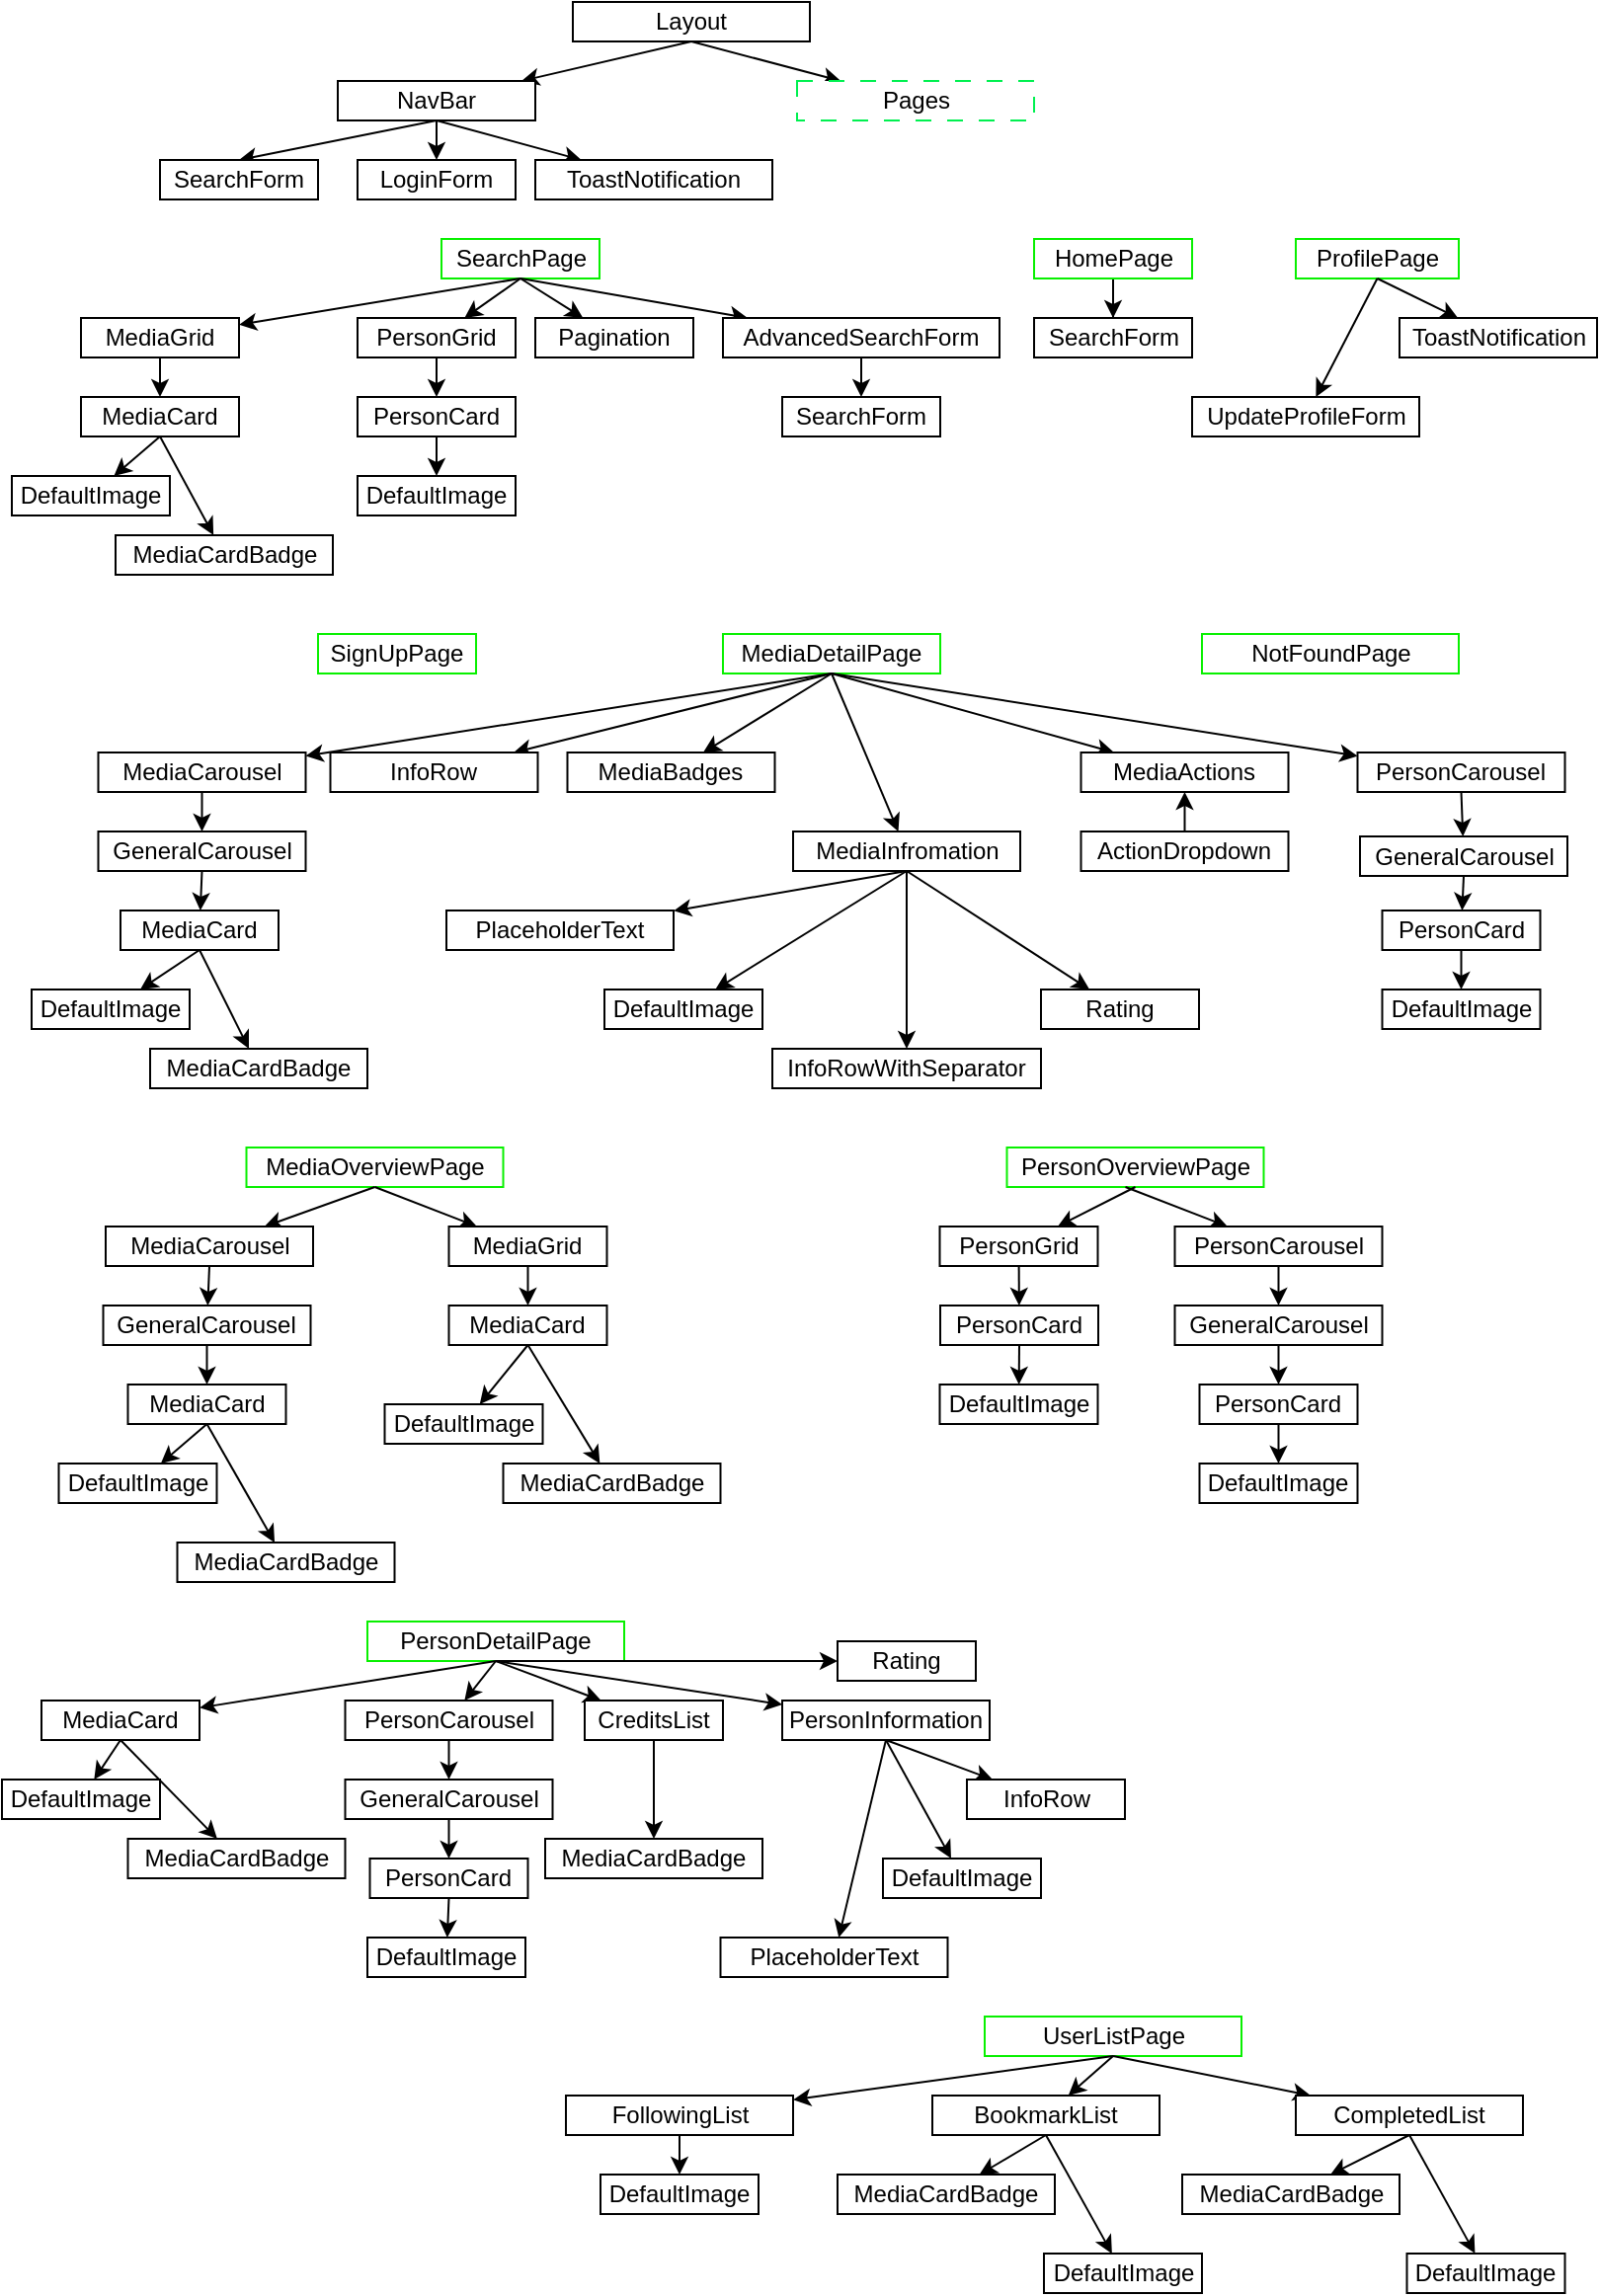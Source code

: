 <mxfile>
    <diagram name="Page-1" id="cZ-DaemptlBfaPjxXRJj">
        <mxGraphModel dx="994" dy="800" grid="1" gridSize="10" guides="1" tooltips="1" connect="1" arrows="1" fold="1" page="1" pageScale="1" pageWidth="827" pageHeight="1169" math="0" shadow="0">
            <root>
                <mxCell id="0"/>
                <mxCell id="1" parent="0"/>
                <mxCell id="qsmpyEzLBEVBjYXQlAnU-1" value="Layout" style="rounded=0;whiteSpace=wrap;html=1;" parent="1" vertex="1">
                    <mxGeometry x="294" width="120" height="20" as="geometry"/>
                </mxCell>
                <mxCell id="170" style="edgeStyle=none;html=1;entryX=0.5;entryY=1;entryDx=0;entryDy=0;startArrow=classic;startFill=1;endArrow=none;endFill=0;" edge="1" parent="1" source="qsmpyEzLBEVBjYXQlAnU-2" target="qsmpyEzLBEVBjYXQlAnU-1">
                    <mxGeometry relative="1" as="geometry"/>
                </mxCell>
                <mxCell id="qsmpyEzLBEVBjYXQlAnU-2" value="NavBar" style="whiteSpace=wrap;html=1;" parent="1" vertex="1">
                    <mxGeometry x="175" y="40" width="100" height="20" as="geometry"/>
                </mxCell>
                <mxCell id="qsmpyEzLBEVBjYXQlAnU-15" style="edgeStyle=orthogonalEdgeStyle;rounded=0;orthogonalLoop=1;jettySize=auto;html=1;entryX=0.5;entryY=0;entryDx=0;entryDy=0;" parent="1" source="qsmpyEzLBEVBjYXQlAnU-6" target="qsmpyEzLBEVBjYXQlAnU-14" edge="1">
                    <mxGeometry relative="1" as="geometry"/>
                </mxCell>
                <mxCell id="qsmpyEzLBEVBjYXQlAnU-6" value="HomePage" style="whiteSpace=wrap;html=1;strokeColor=#08F000;" parent="1" vertex="1">
                    <mxGeometry x="527.5" y="120" width="80" height="20" as="geometry"/>
                </mxCell>
                <mxCell id="qsmpyEzLBEVBjYXQlAnU-7" value="SearchPage" style="whiteSpace=wrap;html=1;strokeColor=#08F000;" parent="1" vertex="1">
                    <mxGeometry x="227.5" y="120" width="80" height="20" as="geometry"/>
                </mxCell>
                <mxCell id="qsmpyEzLBEVBjYXQlAnU-8" value="SignUpPage" style="whiteSpace=wrap;html=1;strokeColor=#08F000;" parent="1" vertex="1">
                    <mxGeometry x="165" y="320" width="80" height="20" as="geometry"/>
                </mxCell>
                <mxCell id="169" style="edgeStyle=none;html=1;entryX=0.5;entryY=1;entryDx=0;entryDy=0;startArrow=classic;startFill=1;endArrow=none;endFill=0;" edge="1" parent="1" source="qsmpyEzLBEVBjYXQlAnU-9" target="qsmpyEzLBEVBjYXQlAnU-1">
                    <mxGeometry relative="1" as="geometry"/>
                </mxCell>
                <mxCell id="qsmpyEzLBEVBjYXQlAnU-9" value="Pages" style="whiteSpace=wrap;html=1;dashed=1;dashPattern=8 8;strokeColor=#00F050;" parent="1" vertex="1">
                    <mxGeometry x="407.5" y="40" width="120" height="20" as="geometry"/>
                </mxCell>
                <mxCell id="qsmpyEzLBEVBjYXQlAnU-14" value="SearchForm" style="whiteSpace=wrap;html=1;" parent="1" vertex="1">
                    <mxGeometry x="527.5" y="160" width="80" height="20" as="geometry"/>
                </mxCell>
                <mxCell id="3" style="edgeStyle=none;html=1;exitX=0.5;exitY=0;exitDx=0;exitDy=0;entryX=0.5;entryY=1;entryDx=0;entryDy=0;endArrow=none;endFill=0;startArrow=classic;startFill=1;" edge="1" parent="1" source="2" target="qsmpyEzLBEVBjYXQlAnU-2">
                    <mxGeometry relative="1" as="geometry"/>
                </mxCell>
                <mxCell id="2" value="SearchForm" style="whiteSpace=wrap;html=1;" vertex="1" parent="1">
                    <mxGeometry x="85" y="80" width="80" height="20" as="geometry"/>
                </mxCell>
                <mxCell id="8" style="edgeStyle=none;html=1;entryX=0.5;entryY=1;entryDx=0;entryDy=0;startArrow=classic;startFill=1;endArrow=none;endFill=0;" edge="1" parent="1" source="4" target="qsmpyEzLBEVBjYXQlAnU-7">
                    <mxGeometry relative="1" as="geometry"/>
                </mxCell>
                <mxCell id="4" value="MediaGrid" style="whiteSpace=wrap;html=1;" vertex="1" parent="1">
                    <mxGeometry x="45" y="160" width="80" height="20" as="geometry"/>
                </mxCell>
                <mxCell id="9" style="edgeStyle=none;html=1;startArrow=classic;startFill=1;endArrow=none;endFill=0;entryX=0.5;entryY=1;entryDx=0;entryDy=0;" edge="1" parent="1" source="5" target="qsmpyEzLBEVBjYXQlAnU-7">
                    <mxGeometry relative="1" as="geometry">
                        <mxPoint x="355" y="190" as="targetPoint"/>
                    </mxGeometry>
                </mxCell>
                <mxCell id="5" value="PersonGrid" style="whiteSpace=wrap;html=1;" vertex="1" parent="1">
                    <mxGeometry x="185" y="160" width="80" height="20" as="geometry"/>
                </mxCell>
                <mxCell id="10" style="edgeStyle=none;html=1;entryX=0.5;entryY=1;entryDx=0;entryDy=0;startArrow=classic;startFill=1;endArrow=none;endFill=0;" edge="1" parent="1" source="6" target="qsmpyEzLBEVBjYXQlAnU-7">
                    <mxGeometry relative="1" as="geometry"/>
                </mxCell>
                <mxCell id="6" value="Pagination" style="whiteSpace=wrap;html=1;" vertex="1" parent="1">
                    <mxGeometry x="275" y="160" width="80" height="20" as="geometry"/>
                </mxCell>
                <mxCell id="11" style="edgeStyle=none;html=1;entryX=0.5;entryY=1;entryDx=0;entryDy=0;startArrow=classic;startFill=1;endArrow=none;endFill=0;" edge="1" parent="1" source="7" target="qsmpyEzLBEVBjYXQlAnU-7">
                    <mxGeometry relative="1" as="geometry"/>
                </mxCell>
                <mxCell id="7" value="AdvancedSearchForm" style="whiteSpace=wrap;html=1;" vertex="1" parent="1">
                    <mxGeometry x="370" y="160" width="140" height="20" as="geometry"/>
                </mxCell>
                <mxCell id="15" style="edgeStyle=none;html=1;entryX=0.5;entryY=1;entryDx=0;entryDy=0;startArrow=classic;startFill=1;endArrow=none;endFill=0;" edge="1" parent="1" source="12" target="4">
                    <mxGeometry relative="1" as="geometry"/>
                </mxCell>
                <mxCell id="12" value="MediaCard" style="whiteSpace=wrap;html=1;" vertex="1" parent="1">
                    <mxGeometry x="45" y="200" width="80" height="20" as="geometry"/>
                </mxCell>
                <mxCell id="17" style="edgeStyle=none;html=1;startArrow=classic;startFill=1;endArrow=none;endFill=0;" edge="1" parent="1" source="16" target="5">
                    <mxGeometry relative="1" as="geometry"/>
                </mxCell>
                <mxCell id="16" value="PersonCard" style="whiteSpace=wrap;html=1;" vertex="1" parent="1">
                    <mxGeometry x="185" y="200" width="80" height="20" as="geometry"/>
                </mxCell>
                <mxCell id="21" style="edgeStyle=none;html=1;entryX=0.5;entryY=1;entryDx=0;entryDy=0;startArrow=classic;startFill=1;endArrow=none;endFill=0;" edge="1" parent="1" source="18" target="12">
                    <mxGeometry relative="1" as="geometry"/>
                </mxCell>
                <mxCell id="18" value="MediaCardBadge" style="whiteSpace=wrap;html=1;" vertex="1" parent="1">
                    <mxGeometry x="62.5" y="270" width="110" height="20" as="geometry"/>
                </mxCell>
                <mxCell id="20" style="edgeStyle=none;html=1;entryX=0.5;entryY=1;entryDx=0;entryDy=0;startArrow=classic;startFill=1;endArrow=none;endFill=0;" edge="1" parent="1" source="19" target="12">
                    <mxGeometry relative="1" as="geometry"/>
                </mxCell>
                <mxCell id="19" value="DefaultImage" style="whiteSpace=wrap;html=1;" vertex="1" parent="1">
                    <mxGeometry x="10" y="240" width="80" height="20" as="geometry"/>
                </mxCell>
                <mxCell id="23" style="edgeStyle=none;html=1;entryX=0.5;entryY=1;entryDx=0;entryDy=0;startArrow=classic;startFill=1;endArrow=none;endFill=0;" edge="1" parent="1" source="22" target="16">
                    <mxGeometry relative="1" as="geometry"/>
                </mxCell>
                <mxCell id="22" value="DefaultImage" style="whiteSpace=wrap;html=1;" vertex="1" parent="1">
                    <mxGeometry x="185" y="240" width="80" height="20" as="geometry"/>
                </mxCell>
                <mxCell id="171" style="edgeStyle=none;html=1;entryX=0.5;entryY=1;entryDx=0;entryDy=0;startArrow=classic;startFill=1;endArrow=none;endFill=0;" edge="1" parent="1" source="24" target="qsmpyEzLBEVBjYXQlAnU-2">
                    <mxGeometry relative="1" as="geometry"/>
                </mxCell>
                <mxCell id="24" value="LoginForm" style="whiteSpace=wrap;html=1;" vertex="1" parent="1">
                    <mxGeometry x="185" y="80" width="80" height="20" as="geometry"/>
                </mxCell>
                <mxCell id="26" style="edgeStyle=none;html=1;entryX=0.5;entryY=1;entryDx=0;entryDy=0;startArrow=classic;startFill=1;endArrow=none;endFill=0;" edge="1" parent="1" source="25" target="qsmpyEzLBEVBjYXQlAnU-2">
                    <mxGeometry relative="1" as="geometry"/>
                </mxCell>
                <mxCell id="25" value="ToastNotification" style="whiteSpace=wrap;html=1;" vertex="1" parent="1">
                    <mxGeometry x="275" y="80" width="120" height="20" as="geometry"/>
                </mxCell>
                <mxCell id="30" style="edgeStyle=none;html=1;entryX=0.5;entryY=1;entryDx=0;entryDy=0;startArrow=classic;startFill=1;endArrow=none;endFill=0;" edge="1" parent="1" source="29" target="7">
                    <mxGeometry relative="1" as="geometry"/>
                </mxCell>
                <mxCell id="29" value="SearchForm" style="whiteSpace=wrap;html=1;" vertex="1" parent="1">
                    <mxGeometry x="400" y="200" width="80" height="20" as="geometry"/>
                </mxCell>
                <mxCell id="31" value="MediaDetailPage" style="whiteSpace=wrap;html=1;strokeColor=#08F000;" vertex="1" parent="1">
                    <mxGeometry x="370" y="320" width="110" height="20" as="geometry"/>
                </mxCell>
                <mxCell id="42" style="edgeStyle=none;html=1;entryX=0.5;entryY=1;entryDx=0;entryDy=0;startArrow=classic;startFill=1;endArrow=none;endFill=0;" edge="1" parent="1" source="32" target="31">
                    <mxGeometry relative="1" as="geometry"/>
                </mxCell>
                <mxCell id="32" value="MediaInfromation" style="whiteSpace=wrap;html=1;" vertex="1" parent="1">
                    <mxGeometry x="405.5" y="420" width="115" height="20" as="geometry"/>
                </mxCell>
                <mxCell id="43" style="edgeStyle=none;html=1;entryX=0.5;entryY=1;entryDx=0;entryDy=0;startArrow=classic;startFill=1;endArrow=none;endFill=0;" edge="1" parent="1" source="33" target="31">
                    <mxGeometry relative="1" as="geometry"/>
                </mxCell>
                <mxCell id="78" style="edgeStyle=none;html=1;startArrow=classic;startFill=1;endArrow=none;endFill=0;" edge="1" parent="1" source="33" target="77">
                    <mxGeometry relative="1" as="geometry"/>
                </mxCell>
                <mxCell id="33" value="MediaActions" style="whiteSpace=wrap;html=1;" vertex="1" parent="1">
                    <mxGeometry x="551.25" y="380" width="105" height="20" as="geometry"/>
                </mxCell>
                <mxCell id="40" style="edgeStyle=none;html=1;entryX=0.5;entryY=1;entryDx=0;entryDy=0;startArrow=classic;startFill=1;endArrow=none;endFill=0;" edge="1" parent="1" source="34" target="31">
                    <mxGeometry relative="1" as="geometry"/>
                </mxCell>
                <mxCell id="34" value="MediaBadges" style="whiteSpace=wrap;html=1;" vertex="1" parent="1">
                    <mxGeometry x="291.25" y="380" width="105" height="20" as="geometry"/>
                </mxCell>
                <mxCell id="39" style="edgeStyle=none;html=1;entryX=0.5;entryY=1;entryDx=0;entryDy=0;startArrow=classic;startFill=1;endArrow=none;endFill=0;" edge="1" parent="1" source="35" target="31">
                    <mxGeometry relative="1" as="geometry"/>
                </mxCell>
                <mxCell id="35" value="MediaCarousel" style="whiteSpace=wrap;html=1;" vertex="1" parent="1">
                    <mxGeometry x="53.75" y="380" width="105" height="20" as="geometry"/>
                </mxCell>
                <mxCell id="38" style="edgeStyle=none;html=1;entryX=0.5;entryY=1;entryDx=0;entryDy=0;startArrow=classic;startFill=1;endArrow=none;endFill=0;" edge="1" parent="1" source="36" target="31">
                    <mxGeometry relative="1" as="geometry"/>
                </mxCell>
                <mxCell id="36" value="InfoRow" style="whiteSpace=wrap;html=1;" vertex="1" parent="1">
                    <mxGeometry x="171.25" y="380" width="105" height="20" as="geometry"/>
                </mxCell>
                <mxCell id="44" style="edgeStyle=none;html=1;entryX=0.5;entryY=1;entryDx=0;entryDy=0;startArrow=classic;startFill=1;endArrow=none;endFill=0;" edge="1" parent="1" source="37" target="31">
                    <mxGeometry relative="1" as="geometry"/>
                </mxCell>
                <mxCell id="37" value="PersonCarousel" style="whiteSpace=wrap;html=1;" vertex="1" parent="1">
                    <mxGeometry x="691.25" y="380" width="105" height="20" as="geometry"/>
                </mxCell>
                <mxCell id="46" style="edgeStyle=none;html=1;entryX=0.5;entryY=1;entryDx=0;entryDy=0;startArrow=classic;startFill=1;endArrow=none;endFill=0;" edge="1" parent="1" source="45" target="35">
                    <mxGeometry relative="1" as="geometry"/>
                </mxCell>
                <mxCell id="45" value="GeneralCarousel" style="whiteSpace=wrap;html=1;" vertex="1" parent="1">
                    <mxGeometry x="53.75" y="420" width="105" height="20" as="geometry"/>
                </mxCell>
                <mxCell id="61" style="edgeStyle=none;html=1;entryX=0.5;entryY=1;entryDx=0;entryDy=0;startArrow=classic;startFill=1;endArrow=none;endFill=0;" edge="1" parent="1" source="56" target="45">
                    <mxGeometry relative="1" as="geometry"/>
                </mxCell>
                <mxCell id="56" value="MediaCard" style="whiteSpace=wrap;html=1;" vertex="1" parent="1">
                    <mxGeometry x="65" y="460" width="80" height="20" as="geometry"/>
                </mxCell>
                <mxCell id="57" style="edgeStyle=none;html=1;entryX=0.5;entryY=1;entryDx=0;entryDy=0;startArrow=classic;startFill=1;endArrow=none;endFill=0;" edge="1" source="58" target="56" parent="1">
                    <mxGeometry relative="1" as="geometry"/>
                </mxCell>
                <mxCell id="58" value="MediaCardBadge" style="whiteSpace=wrap;html=1;" vertex="1" parent="1">
                    <mxGeometry x="80" y="530" width="110" height="20" as="geometry"/>
                </mxCell>
                <mxCell id="59" style="edgeStyle=none;html=1;entryX=0.5;entryY=1;entryDx=0;entryDy=0;startArrow=classic;startFill=1;endArrow=none;endFill=0;" edge="1" source="60" target="56" parent="1">
                    <mxGeometry relative="1" as="geometry"/>
                </mxCell>
                <mxCell id="60" value="DefaultImage" style="whiteSpace=wrap;html=1;" vertex="1" parent="1">
                    <mxGeometry x="20" y="500" width="80" height="20" as="geometry"/>
                </mxCell>
                <mxCell id="67" style="edgeStyle=none;html=1;entryX=0.5;entryY=1;entryDx=0;entryDy=0;startArrow=classic;startFill=1;endArrow=none;endFill=0;" edge="1" parent="1" source="62" target="32">
                    <mxGeometry relative="1" as="geometry"/>
                </mxCell>
                <mxCell id="62" value="PlaceholderText" style="whiteSpace=wrap;html=1;" vertex="1" parent="1">
                    <mxGeometry x="230" y="460" width="115" height="20" as="geometry"/>
                </mxCell>
                <mxCell id="68" style="edgeStyle=none;html=1;entryX=0.5;entryY=1;entryDx=0;entryDy=0;startArrow=classic;startFill=1;endArrow=none;endFill=0;" edge="1" parent="1" source="63" target="32">
                    <mxGeometry relative="1" as="geometry"/>
                </mxCell>
                <mxCell id="63" value="DefaultImage" style="whiteSpace=wrap;html=1;" vertex="1" parent="1">
                    <mxGeometry x="310" y="500" width="80" height="20" as="geometry"/>
                </mxCell>
                <mxCell id="70" style="edgeStyle=none;html=1;entryX=0.5;entryY=1;entryDx=0;entryDy=0;startArrow=classic;startFill=1;endArrow=none;endFill=0;" edge="1" parent="1" source="64" target="32">
                    <mxGeometry relative="1" as="geometry"/>
                </mxCell>
                <mxCell id="64" value="Rating" style="whiteSpace=wrap;html=1;" vertex="1" parent="1">
                    <mxGeometry x="531" y="500" width="80" height="20" as="geometry"/>
                </mxCell>
                <mxCell id="69" style="edgeStyle=none;html=1;entryX=0.5;entryY=1;entryDx=0;entryDy=0;startArrow=classic;startFill=1;endArrow=none;endFill=0;" edge="1" parent="1" source="65" target="32">
                    <mxGeometry relative="1" as="geometry"/>
                </mxCell>
                <mxCell id="65" value="InfoRowWithSeparator" style="whiteSpace=wrap;html=1;" vertex="1" parent="1">
                    <mxGeometry x="395" y="530" width="136" height="20" as="geometry"/>
                </mxCell>
                <mxCell id="72" style="edgeStyle=none;html=1;entryX=0.5;entryY=1;entryDx=0;entryDy=0;startArrow=classic;startFill=1;endArrow=none;endFill=0;" edge="1" parent="1" source="71" target="37">
                    <mxGeometry relative="1" as="geometry"/>
                </mxCell>
                <mxCell id="71" value="GeneralCarousel" style="whiteSpace=wrap;html=1;" vertex="1" parent="1">
                    <mxGeometry x="692.5" y="422.5" width="105" height="20" as="geometry"/>
                </mxCell>
                <mxCell id="76" style="edgeStyle=none;html=1;entryX=0.5;entryY=1;entryDx=0;entryDy=0;startArrow=classic;startFill=1;endArrow=none;endFill=0;" edge="1" parent="1" source="73" target="71">
                    <mxGeometry relative="1" as="geometry"/>
                </mxCell>
                <mxCell id="73" value="PersonCard" style="whiteSpace=wrap;html=1;" vertex="1" parent="1">
                    <mxGeometry x="703.75" y="460" width="80" height="20" as="geometry"/>
                </mxCell>
                <mxCell id="74" style="edgeStyle=none;html=1;entryX=0.5;entryY=1;entryDx=0;entryDy=0;startArrow=classic;startFill=1;endArrow=none;endFill=0;" edge="1" parent="1" source="75" target="73">
                    <mxGeometry relative="1" as="geometry"/>
                </mxCell>
                <mxCell id="75" value="DefaultImage" style="whiteSpace=wrap;html=1;" vertex="1" parent="1">
                    <mxGeometry x="703.75" y="500" width="80" height="20" as="geometry"/>
                </mxCell>
                <mxCell id="77" value="ActionDropdown" style="whiteSpace=wrap;html=1;" vertex="1" parent="1">
                    <mxGeometry x="551.25" y="420" width="105" height="20" as="geometry"/>
                </mxCell>
                <mxCell id="79" value="MediaOverviewPage" style="whiteSpace=wrap;html=1;strokeColor=#08F000;" vertex="1" parent="1">
                    <mxGeometry x="128.75" y="580" width="130" height="20" as="geometry"/>
                </mxCell>
                <mxCell id="97" style="edgeStyle=none;html=1;entryX=0.5;entryY=1;entryDx=0;entryDy=0;startArrow=classic;startFill=1;endArrow=none;endFill=0;" edge="1" parent="1" source="80" target="79">
                    <mxGeometry relative="1" as="geometry"/>
                </mxCell>
                <mxCell id="80" value="MediaCarousel" style="whiteSpace=wrap;html=1;" vertex="1" parent="1">
                    <mxGeometry x="57.5" y="620" width="105" height="20" as="geometry"/>
                </mxCell>
                <mxCell id="81" style="edgeStyle=none;html=1;entryX=0.5;entryY=1;entryDx=0;entryDy=0;startArrow=classic;startFill=1;endArrow=none;endFill=0;" edge="1" parent="1" source="82" target="80">
                    <mxGeometry relative="1" as="geometry"/>
                </mxCell>
                <mxCell id="82" value="GeneralCarousel" style="whiteSpace=wrap;html=1;" vertex="1" parent="1">
                    <mxGeometry x="56.25" y="660" width="105" height="20" as="geometry"/>
                </mxCell>
                <mxCell id="83" style="edgeStyle=none;html=1;entryX=0.5;entryY=1;entryDx=0;entryDy=0;startArrow=classic;startFill=1;endArrow=none;endFill=0;" edge="1" parent="1" source="84" target="82">
                    <mxGeometry relative="1" as="geometry"/>
                </mxCell>
                <mxCell id="84" value="MediaCard" style="whiteSpace=wrap;html=1;" vertex="1" parent="1">
                    <mxGeometry x="68.75" y="700" width="80" height="20" as="geometry"/>
                </mxCell>
                <mxCell id="85" style="edgeStyle=none;html=1;entryX=0.5;entryY=1;entryDx=0;entryDy=0;startArrow=classic;startFill=1;endArrow=none;endFill=0;" edge="1" parent="1" source="86" target="84">
                    <mxGeometry relative="1" as="geometry"/>
                </mxCell>
                <mxCell id="86" value="MediaCardBadge" style="whiteSpace=wrap;html=1;" vertex="1" parent="1">
                    <mxGeometry x="93.75" y="780" width="110" height="20" as="geometry"/>
                </mxCell>
                <mxCell id="87" style="edgeStyle=none;html=1;entryX=0.5;entryY=1;entryDx=0;entryDy=0;startArrow=classic;startFill=1;endArrow=none;endFill=0;" edge="1" parent="1" source="88" target="84">
                    <mxGeometry relative="1" as="geometry"/>
                </mxCell>
                <mxCell id="88" value="DefaultImage" style="whiteSpace=wrap;html=1;" vertex="1" parent="1">
                    <mxGeometry x="33.75" y="740" width="80" height="20" as="geometry"/>
                </mxCell>
                <mxCell id="98" style="edgeStyle=none;html=1;startArrow=classic;startFill=1;endArrow=none;endFill=0;entryX=0.5;entryY=1;entryDx=0;entryDy=0;" edge="1" parent="1" source="90" target="79">
                    <mxGeometry relative="1" as="geometry">
                        <mxPoint x="173.75" y="660" as="targetPoint"/>
                    </mxGeometry>
                </mxCell>
                <mxCell id="90" value="MediaGrid" style="whiteSpace=wrap;html=1;" vertex="1" parent="1">
                    <mxGeometry x="231.25" y="620" width="80" height="20" as="geometry"/>
                </mxCell>
                <mxCell id="91" style="edgeStyle=none;html=1;entryX=0.5;entryY=1;entryDx=0;entryDy=0;startArrow=classic;startFill=1;endArrow=none;endFill=0;" edge="1" parent="1" source="92" target="90">
                    <mxGeometry relative="1" as="geometry"/>
                </mxCell>
                <mxCell id="92" value="MediaCard" style="whiteSpace=wrap;html=1;" vertex="1" parent="1">
                    <mxGeometry x="231.25" y="660" width="80" height="20" as="geometry"/>
                </mxCell>
                <mxCell id="93" style="edgeStyle=none;html=1;entryX=0.5;entryY=1;entryDx=0;entryDy=0;startArrow=classic;startFill=1;endArrow=none;endFill=0;" edge="1" parent="1" source="94" target="92">
                    <mxGeometry relative="1" as="geometry"/>
                </mxCell>
                <mxCell id="94" value="MediaCardBadge" style="whiteSpace=wrap;html=1;" vertex="1" parent="1">
                    <mxGeometry x="258.75" y="740" width="110" height="20" as="geometry"/>
                </mxCell>
                <mxCell id="95" style="edgeStyle=none;html=1;entryX=0.5;entryY=1;entryDx=0;entryDy=0;startArrow=classic;startFill=1;endArrow=none;endFill=0;" edge="1" parent="1" source="96" target="92">
                    <mxGeometry relative="1" as="geometry"/>
                </mxCell>
                <mxCell id="96" value="DefaultImage" style="whiteSpace=wrap;html=1;" vertex="1" parent="1">
                    <mxGeometry x="198.75" y="710" width="80" height="20" as="geometry"/>
                </mxCell>
                <mxCell id="99" value="NotFoundPage" style="whiteSpace=wrap;html=1;strokeColor=#08F000;" vertex="1" parent="1">
                    <mxGeometry x="612.5" y="320" width="130" height="20" as="geometry"/>
                </mxCell>
                <mxCell id="100" value="PersonDetailPage" style="whiteSpace=wrap;html=1;strokeColor=#08F000;" vertex="1" parent="1">
                    <mxGeometry x="190" y="820" width="130" height="20" as="geometry"/>
                </mxCell>
                <mxCell id="115" style="edgeStyle=none;html=1;entryX=0.5;entryY=1;entryDx=0;entryDy=0;startArrow=classic;startFill=1;endArrow=none;endFill=0;" edge="1" parent="1" source="101" target="100">
                    <mxGeometry relative="1" as="geometry"/>
                </mxCell>
                <mxCell id="101" value="PersonCarousel" style="whiteSpace=wrap;html=1;" vertex="1" parent="1">
                    <mxGeometry x="178.75" y="860" width="105" height="20" as="geometry"/>
                </mxCell>
                <mxCell id="102" style="edgeStyle=none;html=1;entryX=0.5;entryY=1;entryDx=0;entryDy=0;startArrow=classic;startFill=1;endArrow=none;endFill=0;" edge="1" parent="1" source="103" target="101">
                    <mxGeometry relative="1" as="geometry"/>
                </mxCell>
                <mxCell id="103" value="GeneralCarousel" style="whiteSpace=wrap;html=1;" vertex="1" parent="1">
                    <mxGeometry x="178.75" y="900" width="105" height="20" as="geometry"/>
                </mxCell>
                <mxCell id="104" style="edgeStyle=none;html=1;entryX=0.5;entryY=1;entryDx=0;entryDy=0;startArrow=classic;startFill=1;endArrow=none;endFill=0;" edge="1" parent="1" source="105" target="103">
                    <mxGeometry relative="1" as="geometry"/>
                </mxCell>
                <mxCell id="105" value="PersonCard" style="whiteSpace=wrap;html=1;" vertex="1" parent="1">
                    <mxGeometry x="191.25" y="940" width="80" height="20" as="geometry"/>
                </mxCell>
                <mxCell id="106" style="edgeStyle=none;html=1;entryX=0.5;entryY=1;entryDx=0;entryDy=0;startArrow=classic;startFill=1;endArrow=none;endFill=0;" edge="1" parent="1" source="107" target="105">
                    <mxGeometry relative="1" as="geometry"/>
                </mxCell>
                <mxCell id="107" value="DefaultImage" style="whiteSpace=wrap;html=1;" vertex="1" parent="1">
                    <mxGeometry x="190" y="980" width="80" height="20" as="geometry"/>
                </mxCell>
                <mxCell id="116" style="edgeStyle=none;html=1;entryX=0.5;entryY=1;entryDx=0;entryDy=0;startArrow=classic;startFill=1;endArrow=none;endFill=0;" edge="1" parent="1" source="108" target="100">
                    <mxGeometry relative="1" as="geometry">
                        <mxPoint x="350" y="920" as="targetPoint"/>
                    </mxGeometry>
                </mxCell>
                <mxCell id="108" value="PersonInformation" style="whiteSpace=wrap;html=1;" vertex="1" parent="1">
                    <mxGeometry x="400" y="860" width="105" height="20" as="geometry"/>
                </mxCell>
                <mxCell id="112" style="edgeStyle=none;html=1;entryX=0.5;entryY=1;entryDx=0;entryDy=0;startArrow=classic;startFill=1;endArrow=none;endFill=0;" edge="1" parent="1" source="109" target="108">
                    <mxGeometry relative="1" as="geometry"/>
                </mxCell>
                <mxCell id="109" value="PlaceholderText" style="whiteSpace=wrap;html=1;" vertex="1" parent="1">
                    <mxGeometry x="368.75" y="980" width="115" height="20" as="geometry"/>
                </mxCell>
                <mxCell id="113" style="edgeStyle=none;html=1;startArrow=classic;startFill=1;endArrow=none;endFill=0;entryX=0.5;entryY=1;entryDx=0;entryDy=0;" edge="1" parent="1" source="110" target="108">
                    <mxGeometry relative="1" as="geometry">
                        <mxPoint x="520" y="970" as="targetPoint"/>
                    </mxGeometry>
                </mxCell>
                <mxCell id="110" value="DefaultImage" style="whiteSpace=wrap;html=1;" vertex="1" parent="1">
                    <mxGeometry x="451" y="940" width="80" height="20" as="geometry"/>
                </mxCell>
                <mxCell id="114" style="edgeStyle=none;html=1;entryX=0.5;entryY=1;entryDx=0;entryDy=0;startArrow=classic;startFill=1;endArrow=none;endFill=0;" edge="1" parent="1" source="111" target="108">
                    <mxGeometry relative="1" as="geometry"/>
                </mxCell>
                <mxCell id="111" value="InfoRow" style="whiteSpace=wrap;html=1;" vertex="1" parent="1">
                    <mxGeometry x="493.5" y="900" width="80" height="20" as="geometry"/>
                </mxCell>
                <mxCell id="122" style="edgeStyle=none;html=1;entryX=0.5;entryY=1;entryDx=0;entryDy=0;startArrow=classic;startFill=1;endArrow=none;endFill=0;" edge="1" parent="1" source="117" target="100">
                    <mxGeometry relative="1" as="geometry"/>
                </mxCell>
                <mxCell id="117" value="MediaCard" style="whiteSpace=wrap;html=1;" vertex="1" parent="1">
                    <mxGeometry x="25" y="860" width="80" height="20" as="geometry"/>
                </mxCell>
                <mxCell id="118" style="edgeStyle=none;html=1;entryX=0.5;entryY=1;entryDx=0;entryDy=0;startArrow=classic;startFill=1;endArrow=none;endFill=0;" edge="1" parent="1" source="119" target="117">
                    <mxGeometry relative="1" as="geometry"/>
                </mxCell>
                <mxCell id="119" value="MediaCardBadge" style="whiteSpace=wrap;html=1;" vertex="1" parent="1">
                    <mxGeometry x="68.75" y="930" width="110" height="20" as="geometry"/>
                </mxCell>
                <mxCell id="120" style="edgeStyle=none;html=1;entryX=0.5;entryY=1;entryDx=0;entryDy=0;startArrow=classic;startFill=1;endArrow=none;endFill=0;" edge="1" parent="1" source="121" target="117">
                    <mxGeometry relative="1" as="geometry"/>
                </mxCell>
                <mxCell id="121" value="DefaultImage" style="whiteSpace=wrap;html=1;" vertex="1" parent="1">
                    <mxGeometry x="5" y="900" width="80" height="20" as="geometry"/>
                </mxCell>
                <mxCell id="125" style="edgeStyle=none;html=1;entryX=0.5;entryY=1;entryDx=0;entryDy=0;startArrow=classic;startFill=1;endArrow=none;endFill=0;" edge="1" parent="1" source="123" target="100">
                    <mxGeometry relative="1" as="geometry"/>
                </mxCell>
                <mxCell id="123" value="CreditsList" style="whiteSpace=wrap;html=1;" vertex="1" parent="1">
                    <mxGeometry x="300" y="860" width="70" height="20" as="geometry"/>
                </mxCell>
                <mxCell id="126" style="edgeStyle=none;html=1;startArrow=classic;startFill=1;endArrow=none;endFill=0;entryX=0.5;entryY=1;entryDx=0;entryDy=0;" edge="1" parent="1" source="124" target="100">
                    <mxGeometry relative="1" as="geometry">
                        <mxPoint x="420" y="920" as="targetPoint"/>
                    </mxGeometry>
                </mxCell>
                <mxCell id="124" value="Rating" style="whiteSpace=wrap;html=1;" vertex="1" parent="1">
                    <mxGeometry x="428" y="830" width="70" height="20" as="geometry"/>
                </mxCell>
                <mxCell id="128" style="edgeStyle=none;html=1;entryX=0.5;entryY=1;entryDx=0;entryDy=0;startArrow=classic;startFill=1;endArrow=none;endFill=0;" edge="1" parent="1" source="127" target="123">
                    <mxGeometry relative="1" as="geometry"/>
                </mxCell>
                <mxCell id="127" value="MediaCardBadge" style="whiteSpace=wrap;html=1;" vertex="1" parent="1">
                    <mxGeometry x="280" y="930" width="110" height="20" as="geometry"/>
                </mxCell>
                <mxCell id="129" value="PersonOverviewPage" style="whiteSpace=wrap;html=1;strokeColor=#08F000;" vertex="1" parent="1">
                    <mxGeometry x="513.75" y="580" width="130" height="20" as="geometry"/>
                </mxCell>
                <mxCell id="143" style="edgeStyle=none;html=1;startArrow=classic;startFill=1;endArrow=none;endFill=0;" edge="1" parent="1" source="130">
                    <mxGeometry relative="1" as="geometry">
                        <mxPoint x="573.75" y="600" as="targetPoint"/>
                    </mxGeometry>
                </mxCell>
                <mxCell id="130" value="PersonCarousel" style="whiteSpace=wrap;html=1;" vertex="1" parent="1">
                    <mxGeometry x="598.75" y="620" width="105" height="20" as="geometry"/>
                </mxCell>
                <mxCell id="131" style="edgeStyle=none;html=1;entryX=0.5;entryY=1;entryDx=0;entryDy=0;startArrow=classic;startFill=1;endArrow=none;endFill=0;" edge="1" parent="1" source="132" target="130">
                    <mxGeometry relative="1" as="geometry"/>
                </mxCell>
                <mxCell id="132" value="GeneralCarousel" style="whiteSpace=wrap;html=1;" vertex="1" parent="1">
                    <mxGeometry x="598.75" y="660" width="105" height="20" as="geometry"/>
                </mxCell>
                <mxCell id="133" style="edgeStyle=none;html=1;entryX=0.5;entryY=1;entryDx=0;entryDy=0;startArrow=classic;startFill=1;endArrow=none;endFill=0;" edge="1" parent="1" source="134" target="132">
                    <mxGeometry relative="1" as="geometry"/>
                </mxCell>
                <mxCell id="134" value="PersonCard" style="whiteSpace=wrap;html=1;" vertex="1" parent="1">
                    <mxGeometry x="611.25" y="700" width="80" height="20" as="geometry"/>
                </mxCell>
                <mxCell id="135" style="edgeStyle=none;html=1;entryX=0.5;entryY=1;entryDx=0;entryDy=0;startArrow=classic;startFill=1;endArrow=none;endFill=0;" edge="1" parent="1" source="136" target="134">
                    <mxGeometry relative="1" as="geometry"/>
                </mxCell>
                <mxCell id="136" value="DefaultImage" style="whiteSpace=wrap;html=1;" vertex="1" parent="1">
                    <mxGeometry x="611.25" y="740" width="80" height="20" as="geometry"/>
                </mxCell>
                <mxCell id="142" style="edgeStyle=none;html=1;entryX=0.5;entryY=1;entryDx=0;entryDy=0;startArrow=classic;startFill=1;endArrow=none;endFill=0;" edge="1" parent="1" source="137" target="129">
                    <mxGeometry relative="1" as="geometry"/>
                </mxCell>
                <mxCell id="137" value="PersonGrid" style="whiteSpace=wrap;html=1;" vertex="1" parent="1">
                    <mxGeometry x="479.75" y="620" width="80" height="20" as="geometry"/>
                </mxCell>
                <mxCell id="138" style="edgeStyle=none;html=1;startArrow=classic;startFill=1;endArrow=none;endFill=0;" edge="1" parent="1" source="139" target="137">
                    <mxGeometry relative="1" as="geometry"/>
                </mxCell>
                <mxCell id="139" value="PersonCard" style="whiteSpace=wrap;html=1;" vertex="1" parent="1">
                    <mxGeometry x="480" y="660" width="80" height="20" as="geometry"/>
                </mxCell>
                <mxCell id="140" style="edgeStyle=none;html=1;entryX=0.5;entryY=1;entryDx=0;entryDy=0;startArrow=classic;startFill=1;endArrow=none;endFill=0;" edge="1" parent="1" source="141" target="139">
                    <mxGeometry relative="1" as="geometry"/>
                </mxCell>
                <mxCell id="141" value="DefaultImage" style="whiteSpace=wrap;html=1;" vertex="1" parent="1">
                    <mxGeometry x="479.75" y="700" width="80" height="20" as="geometry"/>
                </mxCell>
                <mxCell id="149" value="UserListPage" style="whiteSpace=wrap;html=1;strokeColor=#08F000;" vertex="1" parent="1">
                    <mxGeometry x="502.5" y="1020" width="130" height="20" as="geometry"/>
                </mxCell>
                <mxCell id="158" style="edgeStyle=none;html=1;entryX=0.5;entryY=1;entryDx=0;entryDy=0;startArrow=classic;startFill=1;endArrow=none;endFill=0;" edge="1" parent="1" source="150" target="149">
                    <mxGeometry relative="1" as="geometry"/>
                </mxCell>
                <mxCell id="150" value="FollowingList" style="whiteSpace=wrap;html=1;" vertex="1" parent="1">
                    <mxGeometry x="290.5" y="1060" width="115" height="20" as="geometry"/>
                </mxCell>
                <mxCell id="159" style="edgeStyle=none;html=1;startArrow=classic;startFill=1;endArrow=none;endFill=0;entryX=0.5;entryY=1;entryDx=0;entryDy=0;" edge="1" parent="1" source="151" target="149">
                    <mxGeometry relative="1" as="geometry">
                        <mxPoint x="537.5" y="1200" as="targetPoint"/>
                    </mxGeometry>
                </mxCell>
                <mxCell id="151" value="BookmarkList" style="whiteSpace=wrap;html=1;" vertex="1" parent="1">
                    <mxGeometry x="476" y="1060" width="115" height="20" as="geometry"/>
                </mxCell>
                <mxCell id="160" style="edgeStyle=none;html=1;startArrow=classic;startFill=1;endArrow=none;endFill=0;entryX=0.5;entryY=1;entryDx=0;entryDy=0;" edge="1" parent="1" source="152" target="149">
                    <mxGeometry relative="1" as="geometry">
                        <mxPoint x="540" y="1200" as="targetPoint"/>
                    </mxGeometry>
                </mxCell>
                <mxCell id="152" value="CompletedList" style="whiteSpace=wrap;html=1;" vertex="1" parent="1">
                    <mxGeometry x="660" y="1060" width="115" height="20" as="geometry"/>
                </mxCell>
                <mxCell id="161" style="edgeStyle=none;html=1;entryX=0.5;entryY=1;entryDx=0;entryDy=0;startArrow=classic;startFill=1;endArrow=none;endFill=0;" edge="1" parent="1" source="153" target="150">
                    <mxGeometry relative="1" as="geometry"/>
                </mxCell>
                <mxCell id="153" value="DefaultImage" style="whiteSpace=wrap;html=1;" vertex="1" parent="1">
                    <mxGeometry x="308" y="1100" width="80" height="20" as="geometry"/>
                </mxCell>
                <mxCell id="162" style="edgeStyle=none;html=1;entryX=0.5;entryY=1;entryDx=0;entryDy=0;startArrow=classic;startFill=1;endArrow=none;endFill=0;" edge="1" parent="1" source="154" target="151">
                    <mxGeometry relative="1" as="geometry"/>
                </mxCell>
                <mxCell id="154" value="MediaCardBadge" style="whiteSpace=wrap;html=1;" vertex="1" parent="1">
                    <mxGeometry x="428" y="1100" width="110" height="20" as="geometry"/>
                </mxCell>
                <mxCell id="163" style="edgeStyle=none;html=1;entryX=0.5;entryY=1;entryDx=0;entryDy=0;startArrow=classic;startFill=1;endArrow=none;endFill=0;" edge="1" parent="1" source="155" target="151">
                    <mxGeometry relative="1" as="geometry"/>
                </mxCell>
                <mxCell id="155" value="DefaultImage" style="whiteSpace=wrap;html=1;" vertex="1" parent="1">
                    <mxGeometry x="532.5" y="1140" width="80" height="20" as="geometry"/>
                </mxCell>
                <mxCell id="165" style="edgeStyle=none;html=1;startArrow=classic;startFill=1;endArrow=none;endFill=0;entryX=0.5;entryY=1;entryDx=0;entryDy=0;" edge="1" parent="1" source="156" target="152">
                    <mxGeometry relative="1" as="geometry">
                        <mxPoint x="690" y="1260" as="targetPoint"/>
                    </mxGeometry>
                </mxCell>
                <mxCell id="156" value="MediaCardBadge" style="whiteSpace=wrap;html=1;" vertex="1" parent="1">
                    <mxGeometry x="602.5" y="1100" width="110" height="20" as="geometry"/>
                </mxCell>
                <mxCell id="164" style="edgeStyle=none;html=1;entryX=0.5;entryY=1;entryDx=0;entryDy=0;startArrow=classic;startFill=1;endArrow=none;endFill=0;" edge="1" parent="1" source="157" target="152">
                    <mxGeometry relative="1" as="geometry"/>
                </mxCell>
                <mxCell id="157" value="DefaultImage" style="whiteSpace=wrap;html=1;" vertex="1" parent="1">
                    <mxGeometry x="716.25" y="1140" width="80" height="20" as="geometry"/>
                </mxCell>
                <mxCell id="174" value="ProfilePage" style="whiteSpace=wrap;html=1;strokeColor=#08F000;" vertex="1" parent="1">
                    <mxGeometry x="660" y="120" width="82.5" height="20" as="geometry"/>
                </mxCell>
                <mxCell id="175" style="edgeStyle=none;html=1;entryX=0.5;entryY=1;entryDx=0;entryDy=0;startArrow=classic;startFill=1;endArrow=none;endFill=0;" edge="1" parent="1" source="176" target="174">
                    <mxGeometry relative="1" as="geometry"/>
                </mxCell>
                <mxCell id="176" value="UpdateProfileForm" style="whiteSpace=wrap;html=1;" vertex="1" parent="1">
                    <mxGeometry x="607.5" y="200" width="115" height="20" as="geometry"/>
                </mxCell>
                <mxCell id="177" style="edgeStyle=none;html=1;startArrow=classic;startFill=1;endArrow=none;endFill=0;entryX=0.5;entryY=1;entryDx=0;entryDy=0;" edge="1" parent="1" source="178" target="174">
                    <mxGeometry relative="1" as="geometry">
                        <mxPoint x="622.5" y="220" as="targetPoint"/>
                    </mxGeometry>
                </mxCell>
                <mxCell id="178" value="ToastNotification" style="whiteSpace=wrap;html=1;" vertex="1" parent="1">
                    <mxGeometry x="712.5" y="160" width="100" height="20" as="geometry"/>
                </mxCell>
            </root>
        </mxGraphModel>
    </diagram>
</mxfile>